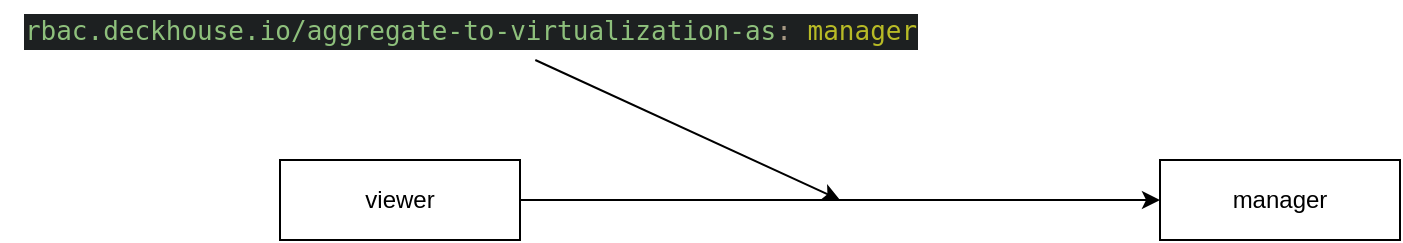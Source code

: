 <mxfile>
    <diagram id="wYi8a2CYMJl05_pk85IU" name="Page-1">
        <mxGraphModel dx="1762" dy="880" grid="1" gridSize="10" guides="1" tooltips="1" connect="1" arrows="1" fold="1" page="1" pageScale="1" pageWidth="850" pageHeight="1100" math="0" shadow="0">
            <root>
                <mxCell id="0"/>
                <mxCell id="1" parent="0"/>
                <mxCell id="4" value="" style="edgeStyle=none;html=1;" edge="1" parent="1" source="2" target="3">
                    <mxGeometry relative="1" as="geometry"/>
                </mxCell>
                <mxCell id="2" value="viewer" style="rounded=0;whiteSpace=wrap;html=1;" vertex="1" parent="1">
                    <mxGeometry x="80" y="200" width="120" height="40" as="geometry"/>
                </mxCell>
                <mxCell id="3" value="manager" style="rounded=0;whiteSpace=wrap;html=1;" vertex="1" parent="1">
                    <mxGeometry x="520" y="200" width="120" height="40" as="geometry"/>
                </mxCell>
                <mxCell id="8" style="edgeStyle=none;html=1;" edge="1" parent="1" source="5">
                    <mxGeometry relative="1" as="geometry">
                        <mxPoint x="360" y="220" as="targetPoint"/>
                    </mxGeometry>
                </mxCell>
                <mxCell id="5" value="&lt;div style=&quot;color: rgb(235, 219, 178); background-color: rgb(29, 32, 33); font-family: &amp;quot;JetBrainsMono Nerd Font&amp;quot;, &amp;quot;Droid Sans Mono&amp;quot;, &amp;quot;monospace&amp;quot;, monospace; font-size: 13px; line-height: 18px;&quot;&gt;&lt;span style=&quot;color: #8ec07c;&quot;&gt;rbac.deckhouse.io/aggregate-to-virtualization-as&lt;/span&gt;&lt;span style=&quot;color: #a89984;&quot;&gt;:&lt;/span&gt; &lt;span style=&quot;color: #b8bb26;&quot;&gt;manager&lt;/span&gt;&lt;/div&gt;" style="text;html=1;align=center;verticalAlign=middle;resizable=0;points=[];autosize=1;strokeColor=none;fillColor=none;" vertex="1" parent="1">
                    <mxGeometry x="-60" y="120" width="470" height="30" as="geometry"/>
                </mxCell>
            </root>
        </mxGraphModel>
    </diagram>
</mxfile>
